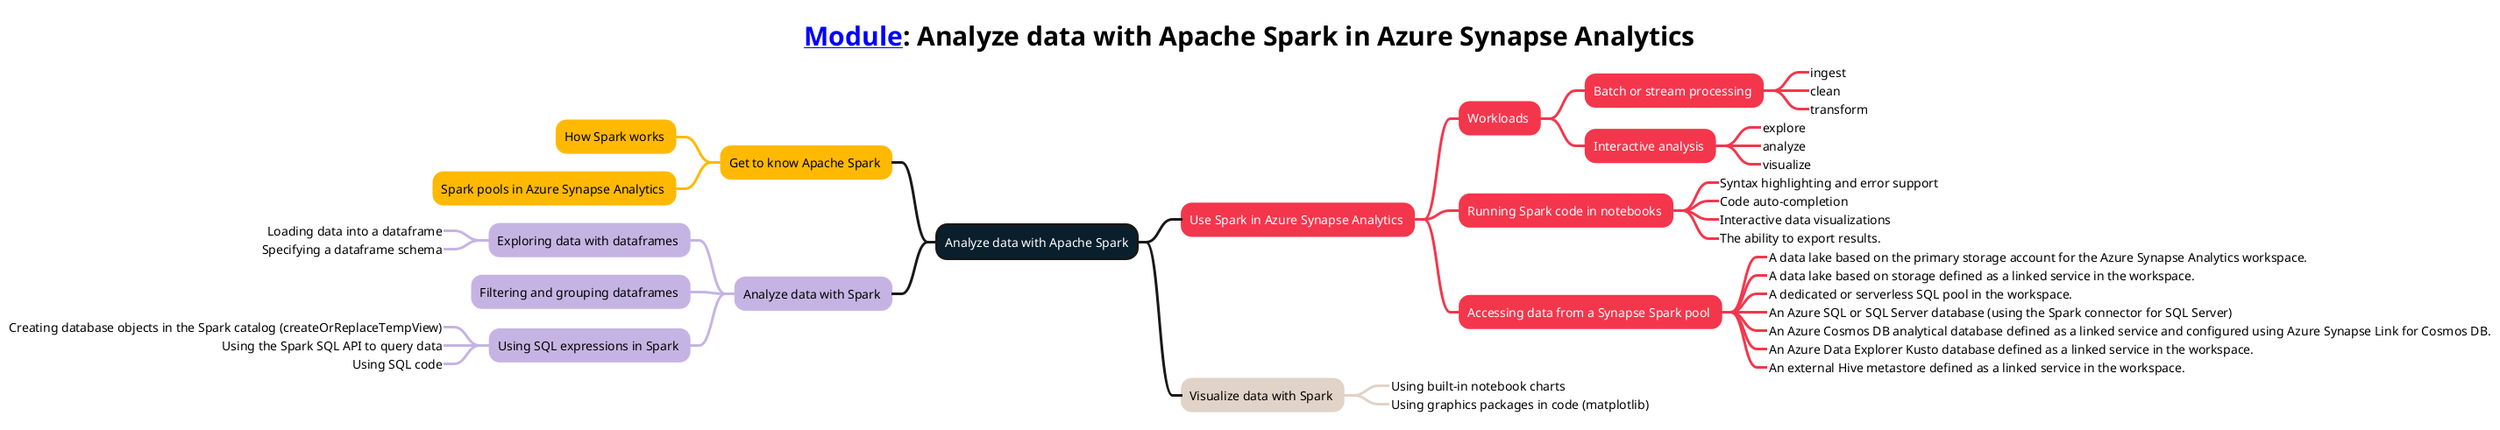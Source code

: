 @startmindmap
<style>
title {
        FontSize 30
        FontColor #000000
    }
mindmapDiagram {
    :depth(0) {
        BackgroundColor #091f2c
        FontColor #ffffff
        LineThickness 3.0
    }
    .topic1 {
        BackgroundColor #ffb900
        LineColor #ffb900
        LineThickness 3.0
        FontColor #000000
    }
    .topic2 {
        BackgroundColor #f4364c
        LineColor #f4364c
        LineThickness 3.0
        FontColor #ffffff
    }
    .topic3 {
        BackgroundColor #c5b4e3
        LineColor #c5b4e3
        LineThickness 3.0
        FontColor #000000
    }
    .topic4 {
        BackgroundColor #e1d3c7
        LineColor #e1d3c7
        LineThickness 3.0
        FontColor #000000
    }
    .topic5 {
        BackgroundColor #07641d
        LineColor #07641d
        LineThickness 3.0
        FontColor #ffffff
    }
}
</style>
title [[https://learn.microsoft.com/training/modules/understand-big-data-engineering-with-apache-spark-azure-synapse-analytics/ Module]]: Analyze data with Apache Spark in Azure Synapse Analytics
+ Analyze data with Apache Spark
-- Get to know Apache Spark <<topic1>>
--- How Spark works <<topic1>>
--- Spark pools in Azure Synapse Analytics <<topic1>>
++ Use Spark in Azure Synapse Analytics <<topic2>>
+++ Workloads <<topic2>>
++++ Batch or stream processing <<topic2>>
+++++_ ingest
+++++_ clean
+++++_ transform
++++ Interactive analysis <<topic2>>
+++++_ explore
+++++_ analyze
+++++_ visualize
+++ Running Spark code in notebooks <<topic2>>
++++_ Syntax highlighting and error support
++++_ Code auto-completion
++++_ Interactive data visualizations
++++_ The ability to export results.
+++ Accessing data from a Synapse Spark pool <<topic2>>
++++_ A data lake based on the primary storage account for the Azure Synapse Analytics workspace.
++++_ A data lake based on storage defined as a linked service in the workspace.
++++_ A dedicated or serverless SQL pool in the workspace.
++++_ An Azure SQL or SQL Server database (using the Spark connector for SQL Server)
++++_ An Azure Cosmos DB analytical database defined as a linked service and configured using Azure Synapse Link for Cosmos DB.
++++_ An Azure Data Explorer Kusto database defined as a linked service in the workspace.
++++_ An external Hive metastore defined as a linked service in the workspace.
-- Analyze data with Spark <<topic3>>
--- Exploring data with dataframes <<topic3>>
----_ Loading data into a dataframe
----_ Specifying a dataframe schema
--- Filtering and grouping dataframes <<topic3>>
--- Using SQL expressions in Spark <<topic3>>
----_ Creating database objects in the Spark catalog (createOrReplaceTempView)
----_ Using the Spark SQL API to query data
----_ Using SQL code
++ Visualize data with Spark <<topic4>>
+++_ Using built-in notebook charts
+++_ Using graphics packages in code (matplotlib)
@endmindmap
